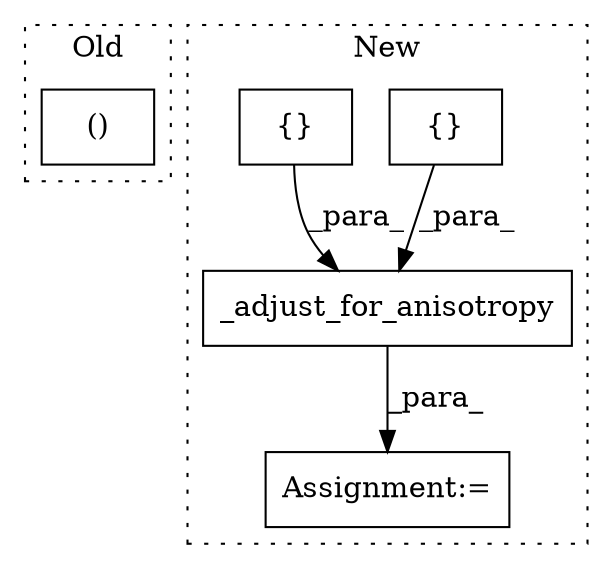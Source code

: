 digraph G {
subgraph cluster0 {
1 [label="()" a="106" s="3847" l="53" shape="box"];
label = "Old";
style="dotted";
}
subgraph cluster1 {
2 [label="_adjust_for_anisotropy" a="32" s="4270,4366" l="23,1" shape="box"];
3 [label="{}" a="4" s="4352,4365" l="1,1" shape="box"];
4 [label="Assignment:=" a="7" s="4264" l="1" shape="box"];
5 [label="{}" a="4" s="4331,4339" l="1,1" shape="box"];
label = "New";
style="dotted";
}
2 -> 4 [label="_para_"];
3 -> 2 [label="_para_"];
5 -> 2 [label="_para_"];
}